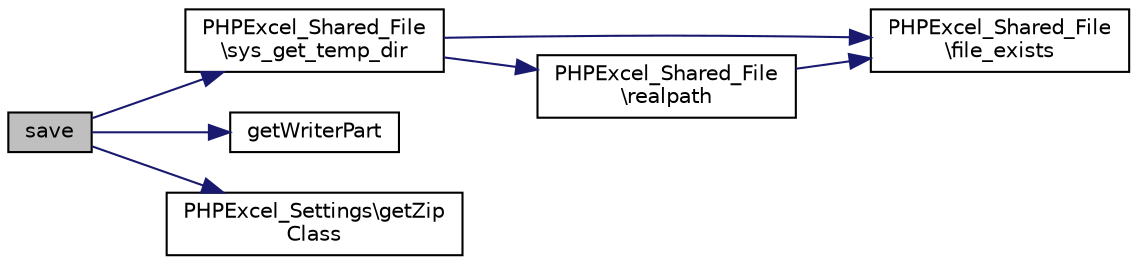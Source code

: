 digraph "save"
{
  edge [fontname="Helvetica",fontsize="10",labelfontname="Helvetica",labelfontsize="10"];
  node [fontname="Helvetica",fontsize="10",shape=record];
  rankdir="LR";
  Node8 [label="save",height=0.2,width=0.4,color="black", fillcolor="grey75", style="filled", fontcolor="black"];
  Node8 -> Node9 [color="midnightblue",fontsize="10",style="solid",fontname="Helvetica"];
  Node9 [label="PHPExcel_Shared_File\l\\sys_get_temp_dir",height=0.2,width=0.4,color="black", fillcolor="white", style="filled",URL="$class_p_h_p_excel___shared___file.html#ace631d4bfe98296fe65c34b0bf50f2e3"];
  Node9 -> Node10 [color="midnightblue",fontsize="10",style="solid",fontname="Helvetica"];
  Node10 [label="PHPExcel_Shared_File\l\\file_exists",height=0.2,width=0.4,color="black", fillcolor="white", style="filled",URL="$class_p_h_p_excel___shared___file.html#a065720635f19b64912db08f72cb13c4a"];
  Node9 -> Node11 [color="midnightblue",fontsize="10",style="solid",fontname="Helvetica"];
  Node11 [label="PHPExcel_Shared_File\l\\realpath",height=0.2,width=0.4,color="black", fillcolor="white", style="filled",URL="$class_p_h_p_excel___shared___file.html#a548c451387ddad2e2a9d304e976ee122"];
  Node11 -> Node10 [color="midnightblue",fontsize="10",style="solid",fontname="Helvetica"];
  Node8 -> Node12 [color="midnightblue",fontsize="10",style="solid",fontname="Helvetica"];
  Node12 [label="getWriterPart",height=0.2,width=0.4,color="black", fillcolor="white", style="filled",URL="$class_p_h_p_excel___writer___open_document.html#aa2c8b3894994bed2a680266edc0c7641"];
  Node8 -> Node13 [color="midnightblue",fontsize="10",style="solid",fontname="Helvetica"];
  Node13 [label="PHPExcel_Settings\\getZip\lClass",height=0.2,width=0.4,color="black", fillcolor="white", style="filled",URL="$class_p_h_p_excel___settings.html#ab762d975fa2aefcbd1e0c33af7167299"];
}
